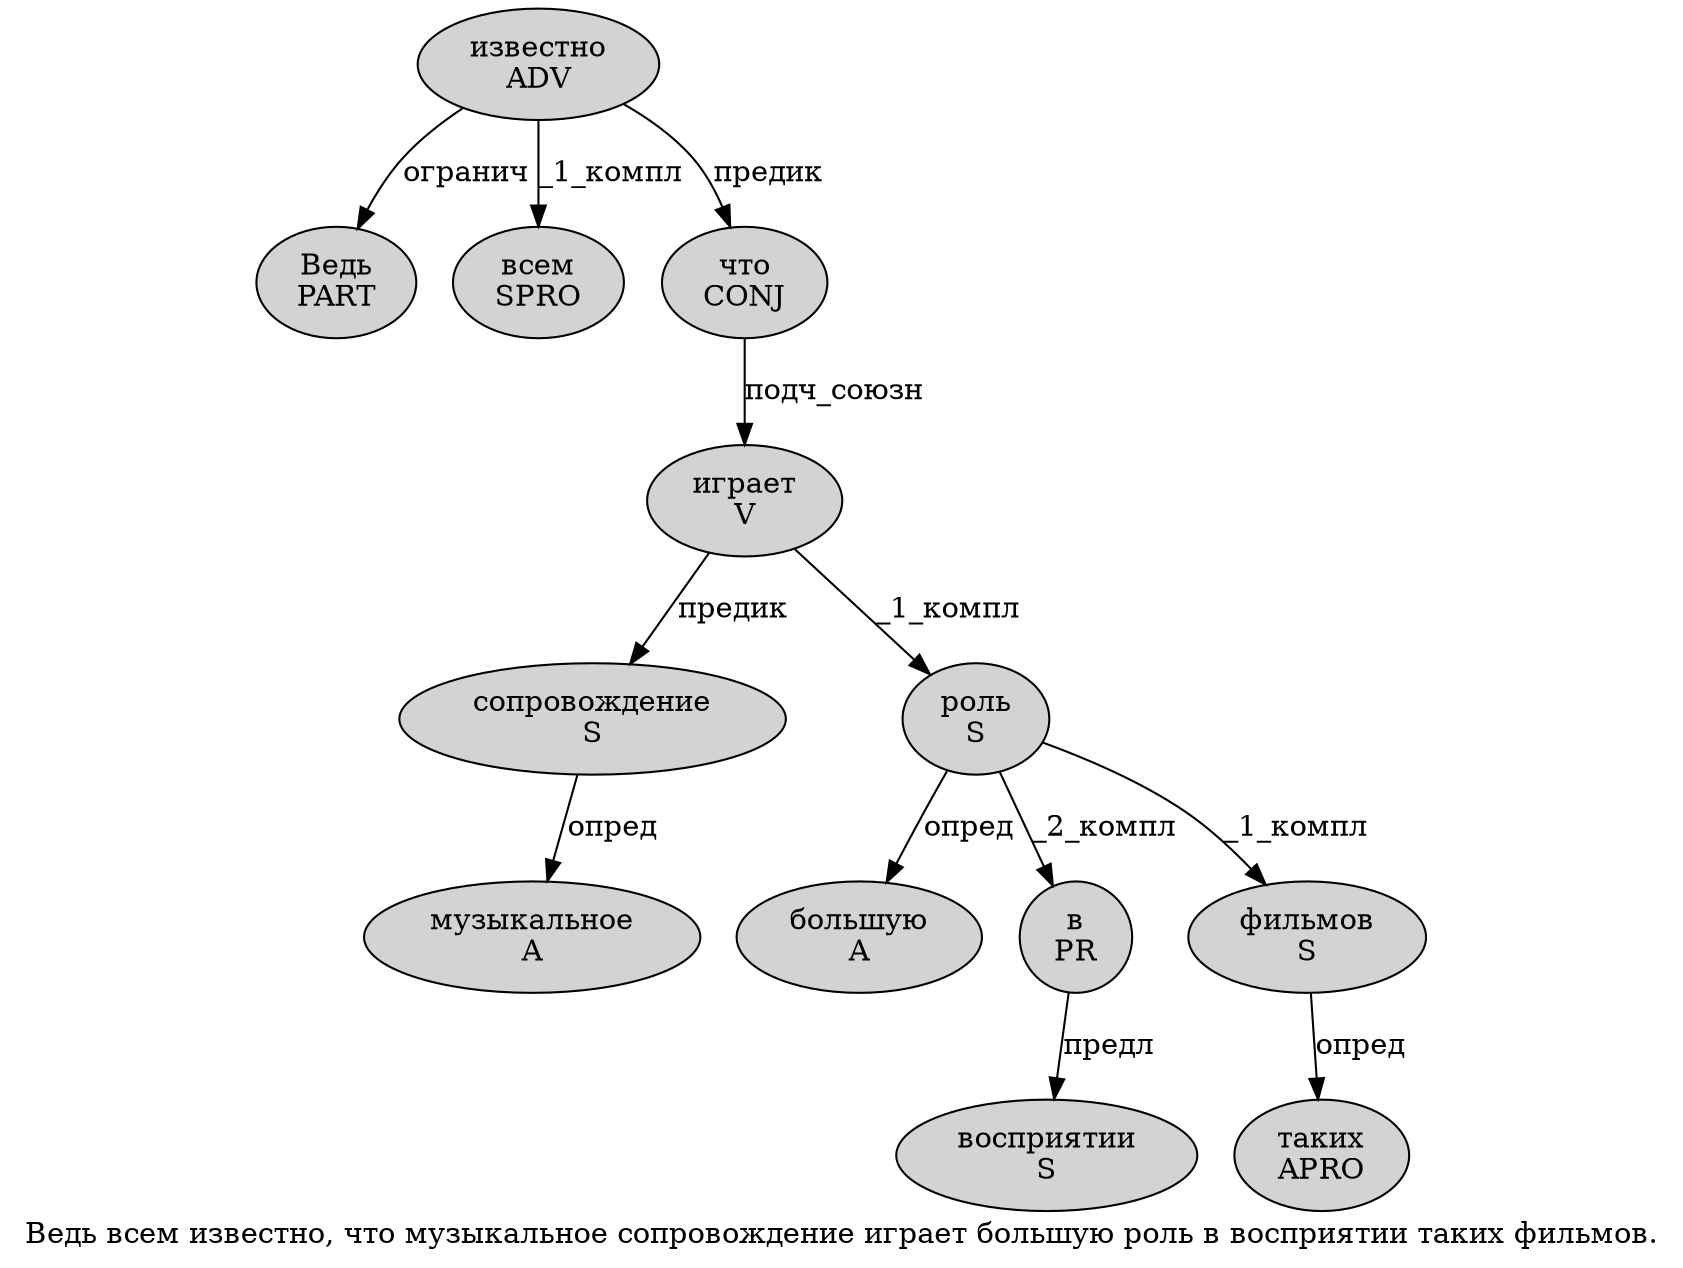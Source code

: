 digraph SENTENCE_2464 {
	graph [label="Ведь всем известно, что музыкальное сопровождение играет большую роль в восприятии таких фильмов."]
	node [style=filled]
		0 [label="Ведь
PART" color="" fillcolor=lightgray penwidth=1 shape=ellipse]
		1 [label="всем
SPRO" color="" fillcolor=lightgray penwidth=1 shape=ellipse]
		2 [label="известно
ADV" color="" fillcolor=lightgray penwidth=1 shape=ellipse]
		4 [label="что
CONJ" color="" fillcolor=lightgray penwidth=1 shape=ellipse]
		5 [label="музыкальное
A" color="" fillcolor=lightgray penwidth=1 shape=ellipse]
		6 [label="сопровождение
S" color="" fillcolor=lightgray penwidth=1 shape=ellipse]
		7 [label="играет
V" color="" fillcolor=lightgray penwidth=1 shape=ellipse]
		8 [label="большую
A" color="" fillcolor=lightgray penwidth=1 shape=ellipse]
		9 [label="роль
S" color="" fillcolor=lightgray penwidth=1 shape=ellipse]
		10 [label="в
PR" color="" fillcolor=lightgray penwidth=1 shape=ellipse]
		11 [label="восприятии
S" color="" fillcolor=lightgray penwidth=1 shape=ellipse]
		12 [label="таких
APRO" color="" fillcolor=lightgray penwidth=1 shape=ellipse]
		13 [label="фильмов
S" color="" fillcolor=lightgray penwidth=1 shape=ellipse]
			4 -> 7 [label="подч_союзн"]
			6 -> 5 [label="опред"]
			7 -> 6 [label="предик"]
			7 -> 9 [label="_1_компл"]
			2 -> 0 [label="огранич"]
			2 -> 1 [label="_1_компл"]
			2 -> 4 [label="предик"]
			13 -> 12 [label="опред"]
			10 -> 11 [label="предл"]
			9 -> 8 [label="опред"]
			9 -> 10 [label="_2_компл"]
			9 -> 13 [label="_1_компл"]
}
